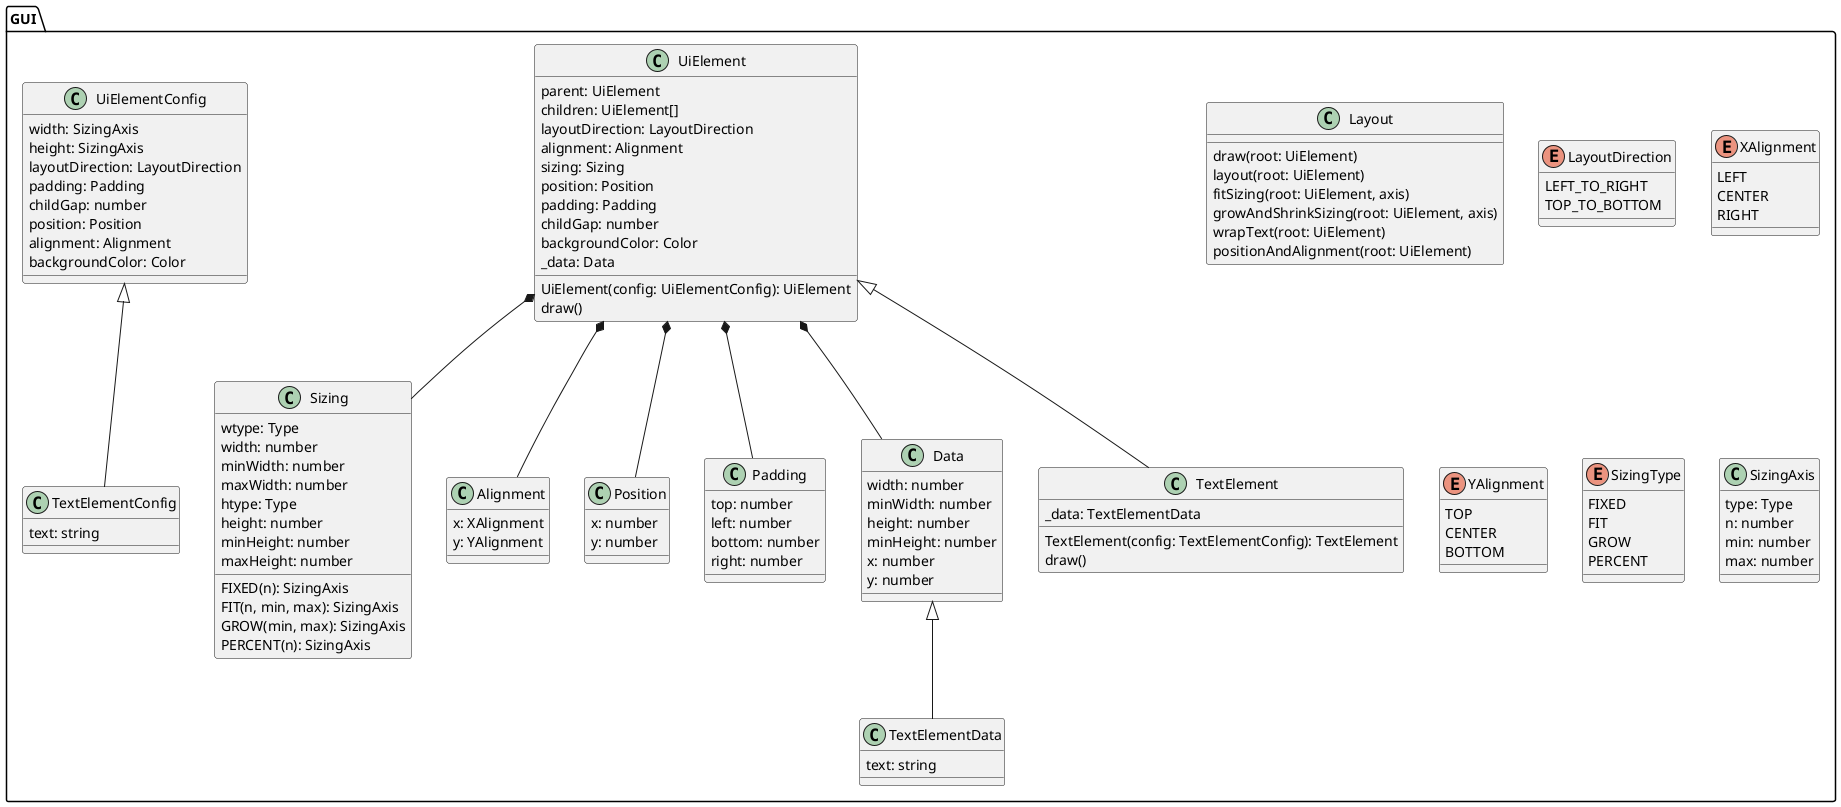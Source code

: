 @startuml GUI Class Diagram

package GUI {

    class Layout {
        draw(root: UiElement)
        layout(root: UiElement)
        fitSizing(root: UiElement, axis)
        growAndShrinkSizing(root: UiElement, axis)
        wrapText(root: UiElement)
        positionAndAlignment(root: UiElement)
    }

    class UiElement {
        parent: UiElement
        children: UiElement[]
        layoutDirection: LayoutDirection
        alignment: Alignment
        sizing: Sizing
        position: Position
        padding: Padding
        childGap: number
        backgroundColor: Color
        _data: Data

        UiElement(config: UiElementConfig): UiElement
        draw()
    }

    enum LayoutDirection {
        LEFT_TO_RIGHT
        TOP_TO_BOTTOM
    }

    enum XAlignment {
        LEFT
        CENTER
        RIGHT
    }

    enum YAlignment {
        TOP
        CENTER
        BOTTOM
    }


    enum SizingType {
        FIXED
        FIT
        GROW
        PERCENT
    }

    class SizingAxis {
        type: Type
        n: number
        min: number
        max: number

    }

    class Sizing {
        wtype: Type
        width: number
        minWidth: number
        maxWidth: number
        htype: Type
        height: number
        minHeight: number
        maxHeight: number

        FIXED(n): SizingAxis
        FIT(n, min, max): SizingAxis
        GROW(min, max): SizingAxis
        PERCENT(n): SizingAxis
    }


    class Alignment {
        x: XAlignment
        y: YAlignment
    }

    class Position {
        x: number
        y: number
    }

    class Padding {
        top: number
        left: number
        bottom: number
        right: number
    }

    class Data {
        width: number
        minWidth: number
        height: number
        minHeight: number
        x: number
        y: number
    }

    class UiElementConfig {
        width: SizingAxis
        height: SizingAxis
        layoutDirection: LayoutDirection
        padding: Padding
        childGap: number
        position: Position
        alignment: Alignment
        backgroundColor: Color
    }

    class TextElementData extends Data {
        text: string
    }

    class TextElementConfig extends UiElementConfig {
        text: string
    }

    class TextElement extends UiElement {
        _data: TextElementData
        
        TextElement(config: TextElementConfig): TextElement
        draw()
    }

    UiElement *-- Sizing
    UiElement *-- Alignment
    UiElement *-- Position
    UiElement *-- Padding
    UiElement *-- Data
}

@enduml
